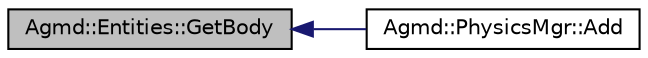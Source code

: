 digraph "Agmd::Entities::GetBody"
{
  edge [fontname="Helvetica",fontsize="10",labelfontname="Helvetica",labelfontsize="10"];
  node [fontname="Helvetica",fontsize="10",shape=record];
  rankdir="LR";
  Node1 [label="Agmd::Entities::GetBody",height=0.2,width=0.4,color="black", fillcolor="grey75", style="filled" fontcolor="black"];
  Node1 -> Node2 [dir="back",color="midnightblue",fontsize="10",style="solid"];
  Node2 [label="Agmd::PhysicsMgr::Add",height=0.2,width=0.4,color="black", fillcolor="white", style="filled",URL="$class_agmd_1_1_physics_mgr.html#aff2bd4dfab3960c274d71fce7b4f17c4"];
}
